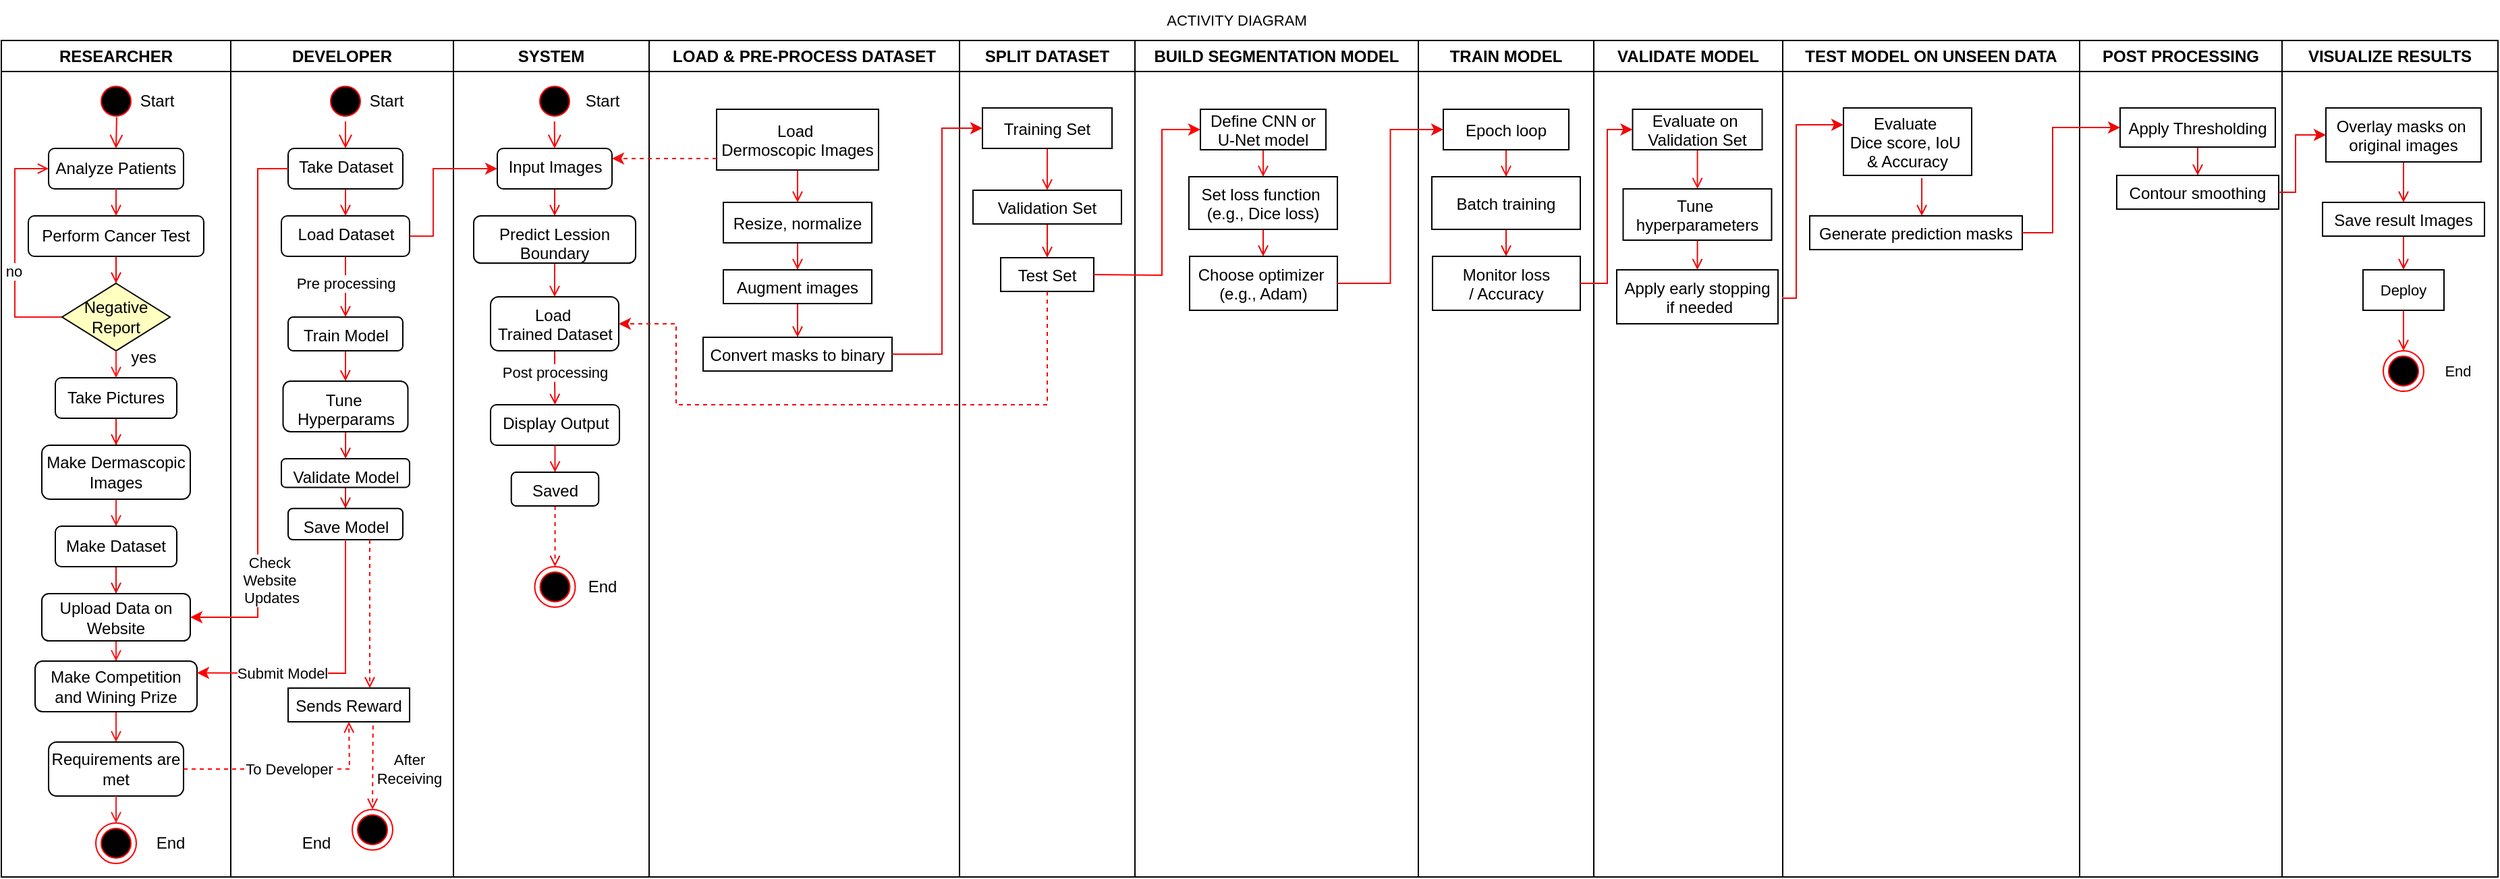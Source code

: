 <mxfile version="27.0.9">
  <diagram name="Page-1" id="e7e014a7-5840-1c2e-5031-d8a46d1fe8dd">
    <mxGraphModel dx="1840" dy="827" grid="1" gridSize="10" guides="1" tooltips="1" connect="1" arrows="1" fold="1" page="1" pageScale="1" pageWidth="1169" pageHeight="826" background="none" math="0" shadow="0">
      <root>
        <mxCell id="0" />
        <mxCell id="1" parent="0" />
        <mxCell id="2" value="RESEARCHER" style="swimlane;whiteSpace=wrap" parent="1" vertex="1">
          <mxGeometry x="310" y="340" width="170" height="620" as="geometry" />
        </mxCell>
        <mxCell id="bIOjjEFBGnUvC2AfiTJV-96" value="Start" style="text;html=1;align=center;verticalAlign=middle;resizable=0;points=[];autosize=1;strokeColor=none;fillColor=none;" vertex="1" parent="2">
          <mxGeometry x="90" y="30" width="50" height="30" as="geometry" />
        </mxCell>
        <mxCell id="bIOjjEFBGnUvC2AfiTJV-104" value="Analyze Patients" style="rounded=1;whiteSpace=wrap;html=1;" vertex="1" parent="2">
          <mxGeometry x="35" y="80" width="100" height="30" as="geometry" />
        </mxCell>
        <mxCell id="bIOjjEFBGnUvC2AfiTJV-105" value="" style="edgeStyle=orthogonalEdgeStyle;rounded=0;orthogonalLoop=1;jettySize=auto;html=1;strokeColor=light-dark(#f70202, #ededed);endArrow=open;endFill=0;" edge="1" parent="2" source="bIOjjEFBGnUvC2AfiTJV-106">
          <mxGeometry relative="1" as="geometry">
            <mxPoint x="85" y="180" as="targetPoint" />
          </mxGeometry>
        </mxCell>
        <mxCell id="bIOjjEFBGnUvC2AfiTJV-106" value="Perform Cancer Test" style="rounded=1;whiteSpace=wrap;html=1;" vertex="1" parent="2">
          <mxGeometry x="20" y="130" width="130" height="30" as="geometry" />
        </mxCell>
        <mxCell id="bIOjjEFBGnUvC2AfiTJV-107" value="" style="endArrow=open;html=1;rounded=0;exitX=0.5;exitY=1;exitDx=0;exitDy=0;entryX=0.5;entryY=0;entryDx=0;entryDy=0;strokeColor=light-dark(#f41010, #ededed);endFill=0;" edge="1" parent="2" source="bIOjjEFBGnUvC2AfiTJV-104" target="bIOjjEFBGnUvC2AfiTJV-106">
          <mxGeometry width="50" height="50" relative="1" as="geometry">
            <mxPoint x="405" y="240" as="sourcePoint" />
            <mxPoint x="455" y="190" as="targetPoint" />
          </mxGeometry>
        </mxCell>
        <mxCell id="bIOjjEFBGnUvC2AfiTJV-113" value="" style="edgeStyle=elbowEdgeStyle;elbow=horizontal;verticalAlign=bottom;endArrow=open;endSize=8;strokeColor=#FF0000;endFill=1;rounded=0;exitX=0.515;exitY=0.896;exitDx=0;exitDy=0;exitPerimeter=0;entryX=0.5;entryY=0;entryDx=0;entryDy=0;" edge="1" parent="2" source="5" target="bIOjjEFBGnUvC2AfiTJV-104">
          <mxGeometry x="100" y="40" as="geometry">
            <mxPoint x="90" y="70" as="targetPoint" />
            <mxPoint x="360" y="388" as="sourcePoint" />
            <Array as="points" />
          </mxGeometry>
        </mxCell>
        <mxCell id="5" value="" style="ellipse;shape=startState;fillColor=#000000;strokeColor=#ff0000;" parent="2" vertex="1">
          <mxGeometry x="70" y="30" width="30" height="30" as="geometry" />
        </mxCell>
        <mxCell id="bIOjjEFBGnUvC2AfiTJV-120" value="" style="edgeStyle=orthogonalEdgeStyle;rounded=0;orthogonalLoop=1;jettySize=auto;html=1;entryX=0;entryY=0.5;entryDx=0;entryDy=0;strokeColor=light-dark(#f41010, #ededed);endArrow=open;endFill=0;" edge="1" parent="2" source="bIOjjEFBGnUvC2AfiTJV-116" target="bIOjjEFBGnUvC2AfiTJV-104">
          <mxGeometry relative="1" as="geometry">
            <mxPoint x="-35" y="220" as="targetPoint" />
            <Array as="points">
              <mxPoint x="10" y="205" />
              <mxPoint x="10" y="95" />
            </Array>
          </mxGeometry>
        </mxCell>
        <mxCell id="bIOjjEFBGnUvC2AfiTJV-121" value="no" style="edgeLabel;html=1;align=center;verticalAlign=middle;resizable=0;points=[];" vertex="1" connectable="0" parent="bIOjjEFBGnUvC2AfiTJV-120">
          <mxGeometry x="-0.228" y="1" relative="1" as="geometry">
            <mxPoint y="-4" as="offset" />
          </mxGeometry>
        </mxCell>
        <mxCell id="bIOjjEFBGnUvC2AfiTJV-116" value="Negative Report" style="rhombus;whiteSpace=wrap;html=1;fillColor=light-dark(#ffffc0, #261d00);" vertex="1" parent="2">
          <mxGeometry x="45" y="180" width="80" height="50" as="geometry" />
        </mxCell>
        <mxCell id="bIOjjEFBGnUvC2AfiTJV-118" value="yes" style="text;html=1;align=center;verticalAlign=middle;resizable=0;points=[];autosize=1;strokeColor=none;fillColor=none;" vertex="1" parent="2">
          <mxGeometry x="85" y="220" width="40" height="30" as="geometry" />
        </mxCell>
        <mxCell id="bIOjjEFBGnUvC2AfiTJV-98" value="" style="edgeStyle=orthogonalEdgeStyle;rounded=0;orthogonalLoop=1;jettySize=auto;html=1;strokeColor=light-dark(#f20707, #ededed);endArrow=open;endFill=0;" edge="1" parent="2" source="bIOjjEFBGnUvC2AfiTJV-99" target="bIOjjEFBGnUvC2AfiTJV-101">
          <mxGeometry relative="1" as="geometry" />
        </mxCell>
        <mxCell id="bIOjjEFBGnUvC2AfiTJV-99" value="Take Pictures" style="rounded=1;whiteSpace=wrap;html=1;" vertex="1" parent="2">
          <mxGeometry x="40" y="250" width="90" height="30" as="geometry" />
        </mxCell>
        <mxCell id="bIOjjEFBGnUvC2AfiTJV-100" value="" style="edgeStyle=orthogonalEdgeStyle;rounded=0;orthogonalLoop=1;jettySize=auto;html=1;strokeColor=light-dark(#f21c1c, #ededed);endArrow=open;endFill=0;" edge="1" parent="2" source="bIOjjEFBGnUvC2AfiTJV-101" target="bIOjjEFBGnUvC2AfiTJV-103">
          <mxGeometry relative="1" as="geometry" />
        </mxCell>
        <mxCell id="bIOjjEFBGnUvC2AfiTJV-101" value="Make Dermascopic Images" style="rounded=1;whiteSpace=wrap;html=1;" vertex="1" parent="2">
          <mxGeometry x="30" y="300" width="110" height="40" as="geometry" />
        </mxCell>
        <mxCell id="bIOjjEFBGnUvC2AfiTJV-102" value="" style="edgeStyle=orthogonalEdgeStyle;rounded=0;orthogonalLoop=1;jettySize=auto;html=1;strokeColor=light-dark(#e10e0e, #ededed);endArrow=open;endFill=0;" edge="1" parent="2" source="bIOjjEFBGnUvC2AfiTJV-103" target="bIOjjEFBGnUvC2AfiTJV-109">
          <mxGeometry relative="1" as="geometry" />
        </mxCell>
        <mxCell id="bIOjjEFBGnUvC2AfiTJV-103" value="Make Dataset" style="rounded=1;whiteSpace=wrap;html=1;" vertex="1" parent="2">
          <mxGeometry x="40" y="360" width="90" height="30" as="geometry" />
        </mxCell>
        <mxCell id="bIOjjEFBGnUvC2AfiTJV-108" value="" style="edgeStyle=orthogonalEdgeStyle;rounded=0;orthogonalLoop=1;jettySize=auto;html=1;strokeColor=light-dark(#fd1c1c, #ededed);endArrow=open;endFill=0;" edge="1" parent="2" source="bIOjjEFBGnUvC2AfiTJV-109" target="bIOjjEFBGnUvC2AfiTJV-111">
          <mxGeometry relative="1" as="geometry" />
        </mxCell>
        <mxCell id="bIOjjEFBGnUvC2AfiTJV-109" value="Upload Data on Website" style="whiteSpace=wrap;html=1;rounded=1;" vertex="1" parent="2">
          <mxGeometry x="30" y="410" width="110" height="35" as="geometry" />
        </mxCell>
        <mxCell id="bIOjjEFBGnUvC2AfiTJV-110" value="" style="edgeStyle=orthogonalEdgeStyle;rounded=0;orthogonalLoop=1;jettySize=auto;html=1;strokeColor=light-dark(#e82121, #ededed);endArrow=open;endFill=0;" edge="1" parent="2" source="bIOjjEFBGnUvC2AfiTJV-111">
          <mxGeometry relative="1" as="geometry">
            <mxPoint x="85" y="520" as="targetPoint" />
          </mxGeometry>
        </mxCell>
        <mxCell id="bIOjjEFBGnUvC2AfiTJV-111" value="Make Competition and Wining Prize" style="whiteSpace=wrap;html=1;rounded=1;" vertex="1" parent="2">
          <mxGeometry x="25" y="460" width="120" height="37.5" as="geometry" />
        </mxCell>
        <mxCell id="bIOjjEFBGnUvC2AfiTJV-112" value="Requirements are met" style="whiteSpace=wrap;html=1;rounded=1;" vertex="1" parent="2">
          <mxGeometry x="35" y="520" width="100" height="40" as="geometry" />
        </mxCell>
        <mxCell id="bIOjjEFBGnUvC2AfiTJV-117" value="" style="edgeStyle=orthogonalEdgeStyle;rounded=0;orthogonalLoop=1;jettySize=auto;html=1;strokeColor=light-dark(#ff1a1a, #ededed);endArrow=open;endFill=0;" edge="1" parent="2" source="bIOjjEFBGnUvC2AfiTJV-116">
          <mxGeometry relative="1" as="geometry">
            <mxPoint x="85" y="250" as="targetPoint" />
          </mxGeometry>
        </mxCell>
        <mxCell id="38" value="" style="ellipse;shape=endState;fillColor=#000000;strokeColor=#ff0000" parent="2" vertex="1">
          <mxGeometry x="70" y="580" width="30" height="30" as="geometry" />
        </mxCell>
        <mxCell id="bIOjjEFBGnUvC2AfiTJV-146" value="" style="edgeStyle=orthogonalEdgeStyle;rounded=0;orthogonalLoop=1;jettySize=auto;html=1;strokeColor=light-dark(#e82121, #ededed);endArrow=open;endFill=0;exitX=0.5;exitY=1;exitDx=0;exitDy=0;entryX=0.5;entryY=0;entryDx=0;entryDy=0;" edge="1" parent="2" source="bIOjjEFBGnUvC2AfiTJV-112" target="38">
          <mxGeometry relative="1" as="geometry">
            <mxPoint x="190" y="590" as="sourcePoint" />
            <mxPoint x="190" y="612" as="targetPoint" />
          </mxGeometry>
        </mxCell>
        <mxCell id="bIOjjEFBGnUvC2AfiTJV-147" value="End" style="text;html=1;align=center;verticalAlign=middle;resizable=0;points=[];autosize=1;strokeColor=none;fillColor=none;" vertex="1" parent="2">
          <mxGeometry x="105" y="580" width="40" height="30" as="geometry" />
        </mxCell>
        <mxCell id="4" value="SYSTEM" style="swimlane;whiteSpace=wrap" parent="1" vertex="1">
          <mxGeometry x="645" y="340" width="145" height="620" as="geometry" />
        </mxCell>
        <mxCell id="bIOjjEFBGnUvC2AfiTJV-156" value="" style="edgeStyle=orthogonalEdgeStyle;rounded=0;orthogonalLoop=1;jettySize=auto;html=1;strokeColor=light-dark(#ec0404, #ededed);endArrow=open;endFill=0;" edge="1" parent="4" source="bIOjjEFBGnUvC2AfiTJV-158" target="bIOjjEFBGnUvC2AfiTJV-160">
          <mxGeometry relative="1" as="geometry" />
        </mxCell>
        <mxCell id="bIOjjEFBGnUvC2AfiTJV-157" value="Post processing" style="edgeLabel;html=1;align=center;verticalAlign=middle;resizable=0;points=[];" vertex="1" connectable="0" parent="bIOjjEFBGnUvC2AfiTJV-156">
          <mxGeometry x="-0.165" y="-4" relative="1" as="geometry">
            <mxPoint x="4" y="-1" as="offset" />
          </mxGeometry>
        </mxCell>
        <mxCell id="bIOjjEFBGnUvC2AfiTJV-158" value="Load&amp;nbsp;&lt;div&gt;Trained&amp;nbsp;&lt;span style=&quot;background-color: transparent; color: light-dark(rgb(0, 0, 0), rgb(255, 255, 255));&quot;&gt;Dataset&lt;/span&gt;&lt;/div&gt;" style="rounded=1;whiteSpace=wrap;html=1;verticalAlign=top;" vertex="1" parent="4">
          <mxGeometry x="27.5" y="190" width="95" height="40" as="geometry" />
        </mxCell>
        <mxCell id="bIOjjEFBGnUvC2AfiTJV-159" value="" style="edgeStyle=orthogonalEdgeStyle;rounded=0;orthogonalLoop=1;jettySize=auto;html=1;endArrow=open;endFill=0;strokeColor=light-dark(#f00f0f, #ededed);" edge="1" parent="4" source="bIOjjEFBGnUvC2AfiTJV-160" target="bIOjjEFBGnUvC2AfiTJV-165">
          <mxGeometry relative="1" as="geometry" />
        </mxCell>
        <mxCell id="bIOjjEFBGnUvC2AfiTJV-160" value="Display&amp;nbsp;Output" style="whiteSpace=wrap;html=1;verticalAlign=top;rounded=1;" vertex="1" parent="4">
          <mxGeometry x="27.5" y="270" width="95.5" height="30" as="geometry" />
        </mxCell>
        <mxCell id="bIOjjEFBGnUvC2AfiTJV-161" value="" style="edgeStyle=orthogonalEdgeStyle;rounded=0;orthogonalLoop=1;jettySize=auto;html=1;strokeColor=light-dark(#f10909, #ededed);endArrow=open;endFill=0;" edge="1" parent="4" source="bIOjjEFBGnUvC2AfiTJV-162" target="bIOjjEFBGnUvC2AfiTJV-164">
          <mxGeometry relative="1" as="geometry" />
        </mxCell>
        <mxCell id="bIOjjEFBGnUvC2AfiTJV-162" value="Input Images" style="rounded=1;whiteSpace=wrap;html=1;verticalAlign=top;" vertex="1" parent="4">
          <mxGeometry x="32.5" y="80" width="85" height="30" as="geometry" />
        </mxCell>
        <mxCell id="bIOjjEFBGnUvC2AfiTJV-163" value="" style="edgeStyle=orthogonalEdgeStyle;rounded=0;orthogonalLoop=1;jettySize=auto;html=1;entryX=0.5;entryY=0;entryDx=0;entryDy=0;strokeColor=light-dark(#f41010, #ededed);endArrow=open;endFill=0;" edge="1" parent="4" source="bIOjjEFBGnUvC2AfiTJV-164" target="bIOjjEFBGnUvC2AfiTJV-158">
          <mxGeometry relative="1" as="geometry">
            <mxPoint x="75" y="232.5" as="targetPoint" />
          </mxGeometry>
        </mxCell>
        <mxCell id="bIOjjEFBGnUvC2AfiTJV-164" value="Predict Lession Boundary" style="rounded=1;whiteSpace=wrap;html=1;verticalAlign=top;" vertex="1" parent="4">
          <mxGeometry x="15" y="130" width="120" height="35" as="geometry" />
        </mxCell>
        <mxCell id="bIOjjEFBGnUvC2AfiTJV-231" value="" style="edgeStyle=orthogonalEdgeStyle;shape=connector;rounded=0;orthogonalLoop=1;jettySize=auto;html=1;strokeColor=light-dark(#ec0909, #ededed);align=center;verticalAlign=middle;fontFamily=Helvetica;fontSize=11;fontColor=default;labelBackgroundColor=default;endArrow=open;endFill=0;entryX=0.5;entryY=0;entryDx=0;entryDy=0;dashed=1;" edge="1" parent="4" source="bIOjjEFBGnUvC2AfiTJV-165" target="bIOjjEFBGnUvC2AfiTJV-232">
          <mxGeometry relative="1" as="geometry">
            <mxPoint x="75.3" y="407.5" as="targetPoint" />
          </mxGeometry>
        </mxCell>
        <mxCell id="bIOjjEFBGnUvC2AfiTJV-165" value="Saved" style="rounded=1;whiteSpace=wrap;html=1;verticalAlign=top;" vertex="1" parent="4">
          <mxGeometry x="42.88" y="320" width="64.75" height="25" as="geometry" />
        </mxCell>
        <mxCell id="bIOjjEFBGnUvC2AfiTJV-166" value="" style="ellipse;shape=startState;fillColor=#000000;strokeColor=#ff0000;" vertex="1" parent="4">
          <mxGeometry x="60" y="30" width="30" height="30" as="geometry" />
        </mxCell>
        <mxCell id="bIOjjEFBGnUvC2AfiTJV-167" value="" style="edgeStyle=elbowEdgeStyle;elbow=horizontal;verticalAlign=bottom;endArrow=open;endSize=8;strokeColor=#FF0000;endFill=1;rounded=0;entryX=0.5;entryY=0;entryDx=0;entryDy=0;" edge="1" parent="4">
          <mxGeometry x="-605" y="-320" as="geometry">
            <mxPoint x="74.88" y="80" as="targetPoint" />
            <mxPoint x="74.88" y="60" as="sourcePoint" />
            <Array as="points" />
          </mxGeometry>
        </mxCell>
        <mxCell id="bIOjjEFBGnUvC2AfiTJV-168" value="Start" style="text;html=1;align=center;verticalAlign=middle;resizable=0;points=[];autosize=1;strokeColor=none;fillColor=none;" vertex="1" parent="4">
          <mxGeometry x="85" y="30" width="50" height="30" as="geometry" />
        </mxCell>
        <mxCell id="bIOjjEFBGnUvC2AfiTJV-232" value="" style="ellipse;shape=endState;fillColor=#000000;strokeColor=#ff0000" vertex="1" parent="4">
          <mxGeometry x="60.26" y="390" width="30" height="30" as="geometry" />
        </mxCell>
        <mxCell id="bIOjjEFBGnUvC2AfiTJV-233" value="End" style="text;html=1;align=center;verticalAlign=middle;resizable=0;points=[];autosize=1;strokeColor=none;fillColor=none;" vertex="1" parent="4">
          <mxGeometry x="90.26" y="390" width="40" height="30" as="geometry" />
        </mxCell>
        <mxCell id="bIOjjEFBGnUvC2AfiTJV-42" value="LOAD &amp; PRE-PROCESS DATASET" style="swimlane;whiteSpace=wrap" vertex="1" parent="1">
          <mxGeometry x="790" y="340" width="230" height="620" as="geometry" />
        </mxCell>
        <mxCell id="bIOjjEFBGnUvC2AfiTJV-172" value="" style="edgeStyle=orthogonalEdgeStyle;rounded=0;orthogonalLoop=1;jettySize=auto;html=1;endArrow=open;endFill=0;strokeColor=light-dark(#f90b0b, #ededed);" edge="1" parent="bIOjjEFBGnUvC2AfiTJV-42" source="bIOjjEFBGnUvC2AfiTJV-43" target="bIOjjEFBGnUvC2AfiTJV-49">
          <mxGeometry relative="1" as="geometry" />
        </mxCell>
        <mxCell id="bIOjjEFBGnUvC2AfiTJV-43" value="Load &#xa;Dermoscopic Images" style="" vertex="1" parent="bIOjjEFBGnUvC2AfiTJV-42">
          <mxGeometry x="50" y="51" width="120" height="45" as="geometry" />
        </mxCell>
        <mxCell id="bIOjjEFBGnUvC2AfiTJV-173" value="" style="edgeStyle=orthogonalEdgeStyle;rounded=0;orthogonalLoop=1;jettySize=auto;html=1;strokeColor=light-dark(#f31212, #ededed);endArrow=open;endFill=0;" edge="1" parent="bIOjjEFBGnUvC2AfiTJV-42" source="bIOjjEFBGnUvC2AfiTJV-49" target="bIOjjEFBGnUvC2AfiTJV-55">
          <mxGeometry relative="1" as="geometry" />
        </mxCell>
        <mxCell id="bIOjjEFBGnUvC2AfiTJV-49" value="Resize, normalize" style="" vertex="1" parent="bIOjjEFBGnUvC2AfiTJV-42">
          <mxGeometry x="55" y="120" width="110" height="30" as="geometry" />
        </mxCell>
        <mxCell id="bIOjjEFBGnUvC2AfiTJV-174" value="" style="edgeStyle=orthogonalEdgeStyle;rounded=0;orthogonalLoop=1;jettySize=auto;html=1;endArrow=open;endFill=0;strokeColor=light-dark(#ec0909, #ededed);" edge="1" parent="bIOjjEFBGnUvC2AfiTJV-42" source="bIOjjEFBGnUvC2AfiTJV-55" target="bIOjjEFBGnUvC2AfiTJV-61">
          <mxGeometry relative="1" as="geometry" />
        </mxCell>
        <mxCell id="bIOjjEFBGnUvC2AfiTJV-55" value="Augment images" style="" vertex="1" parent="bIOjjEFBGnUvC2AfiTJV-42">
          <mxGeometry x="55" y="170" width="110" height="25" as="geometry" />
        </mxCell>
        <mxCell id="bIOjjEFBGnUvC2AfiTJV-61" value="Convert masks to binary" style="" vertex="1" parent="bIOjjEFBGnUvC2AfiTJV-42">
          <mxGeometry x="40" y="220" width="140" height="25" as="geometry" />
        </mxCell>
        <mxCell id="bIOjjEFBGnUvC2AfiTJV-48" value="SPLIT DATASET" style="swimlane;whiteSpace=wrap" vertex="1" parent="1">
          <mxGeometry x="1020" y="340" width="130" height="620" as="geometry" />
        </mxCell>
        <mxCell id="bIOjjEFBGnUvC2AfiTJV-175" value="" style="edgeStyle=orthogonalEdgeStyle;rounded=0;orthogonalLoop=1;jettySize=auto;html=1;strokeColor=light-dark(#f31212, #ededed);endArrow=open;endFill=0;" edge="1" parent="bIOjjEFBGnUvC2AfiTJV-48" source="bIOjjEFBGnUvC2AfiTJV-176" target="bIOjjEFBGnUvC2AfiTJV-178">
          <mxGeometry relative="1" as="geometry" />
        </mxCell>
        <mxCell id="bIOjjEFBGnUvC2AfiTJV-176" value="Training Set" style="" vertex="1" parent="bIOjjEFBGnUvC2AfiTJV-48">
          <mxGeometry x="17" y="50" width="96" height="30" as="geometry" />
        </mxCell>
        <mxCell id="bIOjjEFBGnUvC2AfiTJV-177" value="" style="edgeStyle=orthogonalEdgeStyle;rounded=0;orthogonalLoop=1;jettySize=auto;html=1;endArrow=open;endFill=0;strokeColor=light-dark(#ec0909, #ededed);" edge="1" parent="bIOjjEFBGnUvC2AfiTJV-48" source="bIOjjEFBGnUvC2AfiTJV-178" target="bIOjjEFBGnUvC2AfiTJV-179">
          <mxGeometry relative="1" as="geometry" />
        </mxCell>
        <mxCell id="bIOjjEFBGnUvC2AfiTJV-178" value="Validation Set" style="" vertex="1" parent="bIOjjEFBGnUvC2AfiTJV-48">
          <mxGeometry x="10" y="111" width="110" height="25" as="geometry" />
        </mxCell>
        <mxCell id="bIOjjEFBGnUvC2AfiTJV-179" value="Test Set" style="" vertex="1" parent="bIOjjEFBGnUvC2AfiTJV-48">
          <mxGeometry x="30.5" y="161" width="69" height="25" as="geometry" />
        </mxCell>
        <mxCell id="bIOjjEFBGnUvC2AfiTJV-54" value="BUILD SEGMENTATION MODEL" style="swimlane;whiteSpace=wrap" vertex="1" parent="1">
          <mxGeometry x="1150" y="340" width="210" height="620" as="geometry" />
        </mxCell>
        <mxCell id="bIOjjEFBGnUvC2AfiTJV-188" value="" style="edgeStyle=orthogonalEdgeStyle;rounded=0;orthogonalLoop=1;jettySize=auto;html=1;strokeColor=light-dark(#f31212, #ededed);endArrow=open;endFill=0;" edge="1" parent="bIOjjEFBGnUvC2AfiTJV-54" source="bIOjjEFBGnUvC2AfiTJV-189" target="bIOjjEFBGnUvC2AfiTJV-191">
          <mxGeometry relative="1" as="geometry" />
        </mxCell>
        <mxCell id="bIOjjEFBGnUvC2AfiTJV-189" value="Define CNN or&#xa;U-Net model" style="" vertex="1" parent="bIOjjEFBGnUvC2AfiTJV-54">
          <mxGeometry x="48.5" y="51" width="93" height="30" as="geometry" />
        </mxCell>
        <mxCell id="bIOjjEFBGnUvC2AfiTJV-190" value="" style="edgeStyle=orthogonalEdgeStyle;rounded=0;orthogonalLoop=1;jettySize=auto;html=1;endArrow=open;endFill=0;strokeColor=light-dark(#ec0909, #ededed);" edge="1" parent="bIOjjEFBGnUvC2AfiTJV-54" source="bIOjjEFBGnUvC2AfiTJV-191" target="bIOjjEFBGnUvC2AfiTJV-192">
          <mxGeometry relative="1" as="geometry" />
        </mxCell>
        <mxCell id="bIOjjEFBGnUvC2AfiTJV-191" value="Set loss function &#xa;(e.g., Dice loss)" style="" vertex="1" parent="bIOjjEFBGnUvC2AfiTJV-54">
          <mxGeometry x="40" y="101" width="110" height="39" as="geometry" />
        </mxCell>
        <mxCell id="bIOjjEFBGnUvC2AfiTJV-192" value="Choose optimizer &#xa;(e.g., Adam)" style="" vertex="1" parent="bIOjjEFBGnUvC2AfiTJV-54">
          <mxGeometry x="40.5" y="160" width="109.5" height="40" as="geometry" />
        </mxCell>
        <mxCell id="bIOjjEFBGnUvC2AfiTJV-60" value="TRAIN MODEL" style="swimlane;whiteSpace=wrap" vertex="1" parent="1">
          <mxGeometry x="1360" y="340" width="130" height="620" as="geometry" />
        </mxCell>
        <mxCell id="bIOjjEFBGnUvC2AfiTJV-195" value="" style="edgeStyle=orthogonalEdgeStyle;rounded=0;orthogonalLoop=1;jettySize=auto;html=1;strokeColor=light-dark(#f31212, #ededed);endArrow=open;endFill=0;" edge="1" parent="bIOjjEFBGnUvC2AfiTJV-60" source="bIOjjEFBGnUvC2AfiTJV-196" target="bIOjjEFBGnUvC2AfiTJV-198">
          <mxGeometry relative="1" as="geometry" />
        </mxCell>
        <mxCell id="bIOjjEFBGnUvC2AfiTJV-196" value="Epoch loop" style="" vertex="1" parent="bIOjjEFBGnUvC2AfiTJV-60">
          <mxGeometry x="18.5" y="51" width="93" height="30" as="geometry" />
        </mxCell>
        <mxCell id="bIOjjEFBGnUvC2AfiTJV-197" value="" style="edgeStyle=orthogonalEdgeStyle;rounded=0;orthogonalLoop=1;jettySize=auto;html=1;endArrow=open;endFill=0;strokeColor=light-dark(#ec0909, #ededed);" edge="1" parent="bIOjjEFBGnUvC2AfiTJV-60" source="bIOjjEFBGnUvC2AfiTJV-198" target="bIOjjEFBGnUvC2AfiTJV-199">
          <mxGeometry relative="1" as="geometry" />
        </mxCell>
        <mxCell id="bIOjjEFBGnUvC2AfiTJV-198" value="Batch training" style="" vertex="1" parent="bIOjjEFBGnUvC2AfiTJV-60">
          <mxGeometry x="10" y="101" width="110" height="39" as="geometry" />
        </mxCell>
        <mxCell id="bIOjjEFBGnUvC2AfiTJV-199" value="Monitor loss&#xa;/ Accuracy" style="" vertex="1" parent="bIOjjEFBGnUvC2AfiTJV-60">
          <mxGeometry x="10.5" y="160" width="109.5" height="40" as="geometry" />
        </mxCell>
        <mxCell id="bIOjjEFBGnUvC2AfiTJV-66" value="VALIDATE MODEL" style="swimlane;whiteSpace=wrap" vertex="1" parent="1">
          <mxGeometry x="1490" y="340" width="140" height="620" as="geometry" />
        </mxCell>
        <mxCell id="bIOjjEFBGnUvC2AfiTJV-202" value="" style="edgeStyle=orthogonalEdgeStyle;rounded=0;orthogonalLoop=1;jettySize=auto;html=1;strokeColor=light-dark(#f31212, #ededed);endArrow=open;endFill=0;" edge="1" parent="bIOjjEFBGnUvC2AfiTJV-66" source="bIOjjEFBGnUvC2AfiTJV-203" target="bIOjjEFBGnUvC2AfiTJV-205">
          <mxGeometry relative="1" as="geometry" />
        </mxCell>
        <mxCell id="bIOjjEFBGnUvC2AfiTJV-203" value="Evaluate on &#xa;Validation Set" style="" vertex="1" parent="bIOjjEFBGnUvC2AfiTJV-66">
          <mxGeometry x="28.75" y="51" width="96" height="30" as="geometry" />
        </mxCell>
        <mxCell id="bIOjjEFBGnUvC2AfiTJV-204" value="" style="edgeStyle=orthogonalEdgeStyle;rounded=0;orthogonalLoop=1;jettySize=auto;html=1;endArrow=open;endFill=0;strokeColor=light-dark(#ec0909, #ededed);exitX=0.664;exitY=0.947;exitDx=0;exitDy=0;exitPerimeter=0;entryX=0.5;entryY=0;entryDx=0;entryDy=0;" edge="1" parent="bIOjjEFBGnUvC2AfiTJV-66" source="bIOjjEFBGnUvC2AfiTJV-205" target="bIOjjEFBGnUvC2AfiTJV-206">
          <mxGeometry relative="1" as="geometry" />
        </mxCell>
        <mxCell id="bIOjjEFBGnUvC2AfiTJV-205" value="Tune &#xa;hyperparameters" style="" vertex="1" parent="bIOjjEFBGnUvC2AfiTJV-66">
          <mxGeometry x="21.75" y="110" width="110" height="38" as="geometry" />
        </mxCell>
        <mxCell id="bIOjjEFBGnUvC2AfiTJV-206" value="Apply early stopping&#xa; if needed" style="" vertex="1" parent="bIOjjEFBGnUvC2AfiTJV-66">
          <mxGeometry x="17" y="170" width="119.5" height="40" as="geometry" />
        </mxCell>
        <mxCell id="bIOjjEFBGnUvC2AfiTJV-72" value="TEST MODEL ON UNSEEN DATA" style="swimlane;whiteSpace=wrap" vertex="1" parent="1">
          <mxGeometry x="1630" y="340" width="220" height="620" as="geometry" />
        </mxCell>
        <mxCell id="bIOjjEFBGnUvC2AfiTJV-211" value="" style="edgeStyle=orthogonalEdgeStyle;rounded=0;orthogonalLoop=1;jettySize=auto;html=1;endArrow=open;endFill=0;strokeColor=light-dark(#ec0909, #ededed);exitX=0.611;exitY=1.04;exitDx=0;exitDy=0;exitPerimeter=0;" edge="1" parent="bIOjjEFBGnUvC2AfiTJV-72" source="bIOjjEFBGnUvC2AfiTJV-212" target="bIOjjEFBGnUvC2AfiTJV-213">
          <mxGeometry relative="1" as="geometry">
            <Array as="points">
              <mxPoint x="103" y="130" />
              <mxPoint x="103" y="130" />
            </Array>
          </mxGeometry>
        </mxCell>
        <mxCell id="bIOjjEFBGnUvC2AfiTJV-212" value="Evaluate &#xa;Dice score, IoU &#xa;&amp; Accuracy" style="" vertex="1" parent="bIOjjEFBGnUvC2AfiTJV-72">
          <mxGeometry x="45" y="50" width="95" height="50" as="geometry" />
        </mxCell>
        <mxCell id="bIOjjEFBGnUvC2AfiTJV-216" value="" style="edgeStyle=orthogonalEdgeStyle;shape=connector;rounded=0;orthogonalLoop=1;jettySize=auto;html=1;strokeColor=light-dark(#ec0909, #ededed);align=center;verticalAlign=middle;fontFamily=Helvetica;fontSize=11;fontColor=default;labelBackgroundColor=default;endArrow=classic;endFill=1;entryX=0;entryY=0.25;entryDx=0;entryDy=0;" edge="1" parent="bIOjjEFBGnUvC2AfiTJV-72" target="bIOjjEFBGnUvC2AfiTJV-212">
          <mxGeometry relative="1" as="geometry">
            <mxPoint y="190" as="sourcePoint" />
            <mxPoint x="98.8" y="217.5" as="targetPoint" />
            <Array as="points">
              <mxPoint y="191" />
              <mxPoint x="10" y="191" />
              <mxPoint x="10" y="63" />
            </Array>
          </mxGeometry>
        </mxCell>
        <mxCell id="bIOjjEFBGnUvC2AfiTJV-213" value="Generate prediction masks" style="" vertex="1" parent="bIOjjEFBGnUvC2AfiTJV-72">
          <mxGeometry x="20" y="130" width="157.5" height="25" as="geometry" />
        </mxCell>
        <mxCell id="bIOjjEFBGnUvC2AfiTJV-78" value="POST PROCESSING" style="swimlane;whiteSpace=wrap" vertex="1" parent="1">
          <mxGeometry x="1850" y="340" width="150" height="620" as="geometry" />
        </mxCell>
        <mxCell id="bIOjjEFBGnUvC2AfiTJV-217" value="" style="edgeStyle=orthogonalEdgeStyle;rounded=0;orthogonalLoop=1;jettySize=auto;html=1;endArrow=open;endFill=0;strokeColor=light-dark(#ec0909, #ededed);exitX=0.5;exitY=1;exitDx=0;exitDy=0;" edge="1" parent="bIOjjEFBGnUvC2AfiTJV-78" source="bIOjjEFBGnUvC2AfiTJV-218" target="bIOjjEFBGnUvC2AfiTJV-219">
          <mxGeometry relative="1" as="geometry">
            <Array as="points" />
          </mxGeometry>
        </mxCell>
        <mxCell id="bIOjjEFBGnUvC2AfiTJV-218" value="Apply Thresholding" style="" vertex="1" parent="bIOjjEFBGnUvC2AfiTJV-78">
          <mxGeometry x="30" y="50" width="115" height="29" as="geometry" />
        </mxCell>
        <mxCell id="bIOjjEFBGnUvC2AfiTJV-219" value="Contour smoothing" style="" vertex="1" parent="bIOjjEFBGnUvC2AfiTJV-78">
          <mxGeometry x="27.5" y="100" width="120" height="25" as="geometry" />
        </mxCell>
        <mxCell id="bIOjjEFBGnUvC2AfiTJV-84" value="VISUALIZE RESULTS" style="swimlane;whiteSpace=wrap" vertex="1" parent="1">
          <mxGeometry x="2000" y="340" width="160" height="620" as="geometry" />
        </mxCell>
        <mxCell id="bIOjjEFBGnUvC2AfiTJV-222" value="" style="edgeStyle=orthogonalEdgeStyle;rounded=0;orthogonalLoop=1;jettySize=auto;html=1;endArrow=open;endFill=0;strokeColor=light-dark(#ec0909, #ededed);exitX=0.5;exitY=1;exitDx=0;exitDy=0;" edge="1" parent="bIOjjEFBGnUvC2AfiTJV-84" source="bIOjjEFBGnUvC2AfiTJV-223" target="bIOjjEFBGnUvC2AfiTJV-224">
          <mxGeometry relative="1" as="geometry">
            <Array as="points" />
          </mxGeometry>
        </mxCell>
        <mxCell id="bIOjjEFBGnUvC2AfiTJV-223" value="Overlay masks on &#xa;original images" style="" vertex="1" parent="bIOjjEFBGnUvC2AfiTJV-84">
          <mxGeometry x="32.5" y="50" width="115" height="40" as="geometry" />
        </mxCell>
        <mxCell id="bIOjjEFBGnUvC2AfiTJV-226" value="" style="edgeStyle=orthogonalEdgeStyle;shape=connector;rounded=0;orthogonalLoop=1;jettySize=auto;html=1;strokeColor=light-dark(#ec0909, #ededed);align=center;verticalAlign=middle;fontFamily=Helvetica;fontSize=11;fontColor=default;labelBackgroundColor=default;endArrow=open;endFill=0;" edge="1" parent="bIOjjEFBGnUvC2AfiTJV-84" source="bIOjjEFBGnUvC2AfiTJV-224" target="bIOjjEFBGnUvC2AfiTJV-225">
          <mxGeometry relative="1" as="geometry" />
        </mxCell>
        <mxCell id="bIOjjEFBGnUvC2AfiTJV-224" value="Save result Images" style="" vertex="1" parent="bIOjjEFBGnUvC2AfiTJV-84">
          <mxGeometry x="30" y="120" width="120" height="25" as="geometry" />
        </mxCell>
        <mxCell id="bIOjjEFBGnUvC2AfiTJV-94" value="" style="ellipse;shape=endState;fillColor=#000000;strokeColor=#ff0000" vertex="1" parent="bIOjjEFBGnUvC2AfiTJV-84">
          <mxGeometry x="75" y="230" width="30" height="30" as="geometry" />
        </mxCell>
        <mxCell id="bIOjjEFBGnUvC2AfiTJV-95" value="" style="endArrow=open;strokeColor=#FF0000;endFill=1;rounded=0;exitX=0.5;exitY=1;exitDx=0;exitDy=0;" edge="1" parent="bIOjjEFBGnUvC2AfiTJV-84" source="bIOjjEFBGnUvC2AfiTJV-225" target="bIOjjEFBGnUvC2AfiTJV-94">
          <mxGeometry relative="1" as="geometry">
            <mxPoint x="95" y="230" as="sourcePoint" />
          </mxGeometry>
        </mxCell>
        <mxCell id="bIOjjEFBGnUvC2AfiTJV-225" value="Deploy" style="whiteSpace=wrap;html=1;fontFamily=Helvetica;fontSize=11;fontColor=default;labelBackgroundColor=default;" vertex="1" parent="bIOjjEFBGnUvC2AfiTJV-84">
          <mxGeometry x="60" y="170" width="60" height="30" as="geometry" />
        </mxCell>
        <mxCell id="bIOjjEFBGnUvC2AfiTJV-227" value="End" style="text;html=1;align=center;verticalAlign=middle;resizable=0;points=[];autosize=1;strokeColor=none;fillColor=none;fontFamily=Helvetica;fontSize=11;fontColor=default;labelBackgroundColor=default;" vertex="1" parent="bIOjjEFBGnUvC2AfiTJV-84">
          <mxGeometry x="110" y="230" width="40" height="30" as="geometry" />
        </mxCell>
        <mxCell id="3" value="DEVELOPER" style="swimlane;whiteSpace=wrap" parent="1" vertex="1">
          <mxGeometry x="480" y="340" width="165" height="620" as="geometry" />
        </mxCell>
        <mxCell id="13" value="" style="ellipse;shape=startState;fillColor=#000000;strokeColor=#ff0000;" parent="3" vertex="1">
          <mxGeometry x="70" y="30" width="30" height="30" as="geometry" />
        </mxCell>
        <mxCell id="14" value="" style="edgeStyle=elbowEdgeStyle;elbow=horizontal;verticalAlign=bottom;endArrow=open;endSize=8;strokeColor=#FF0000;endFill=1;rounded=0;entryX=0.5;entryY=0;entryDx=0;entryDy=0;" parent="3" target="bIOjjEFBGnUvC2AfiTJV-125" edge="1">
          <mxGeometry x="40" y="20" as="geometry">
            <mxPoint x="102.13" y="80.95" as="targetPoint" />
            <mxPoint x="85" y="60" as="sourcePoint" />
            <Array as="points" />
          </mxGeometry>
        </mxCell>
        <mxCell id="bIOjjEFBGnUvC2AfiTJV-123" value="Start" style="text;html=1;align=center;verticalAlign=middle;resizable=0;points=[];autosize=1;strokeColor=none;fillColor=none;" vertex="1" parent="3">
          <mxGeometry x="90" y="30" width="50" height="30" as="geometry" />
        </mxCell>
        <mxCell id="bIOjjEFBGnUvC2AfiTJV-124" value="" style="edgeStyle=orthogonalEdgeStyle;rounded=0;orthogonalLoop=1;jettySize=auto;html=1;strokeColor=light-dark(#f00f0f, #ededed);endArrow=open;endFill=0;" edge="1" parent="3" source="bIOjjEFBGnUvC2AfiTJV-125" target="bIOjjEFBGnUvC2AfiTJV-128">
          <mxGeometry relative="1" as="geometry" />
        </mxCell>
        <mxCell id="bIOjjEFBGnUvC2AfiTJV-125" value="Take Dataset" style="rounded=1;whiteSpace=wrap;html=1;verticalAlign=top;" vertex="1" parent="3">
          <mxGeometry x="42.5" y="80" width="85" height="30" as="geometry" />
        </mxCell>
        <mxCell id="bIOjjEFBGnUvC2AfiTJV-126" value="" style="edgeStyle=orthogonalEdgeStyle;rounded=0;orthogonalLoop=1;jettySize=auto;html=1;strokeColor=light-dark(#ef0b0b, #ededed);endArrow=open;endFill=0;" edge="1" parent="3" source="bIOjjEFBGnUvC2AfiTJV-128" target="bIOjjEFBGnUvC2AfiTJV-130">
          <mxGeometry relative="1" as="geometry" />
        </mxCell>
        <mxCell id="bIOjjEFBGnUvC2AfiTJV-127" value="Pre processing" style="edgeLabel;html=1;align=center;verticalAlign=middle;resizable=0;points=[];" vertex="1" connectable="0" parent="bIOjjEFBGnUvC2AfiTJV-126">
          <mxGeometry x="-0.022" y="3" relative="1" as="geometry">
            <mxPoint x="-3" y="-2" as="offset" />
          </mxGeometry>
        </mxCell>
        <mxCell id="bIOjjEFBGnUvC2AfiTJV-128" value="Load Dataset" style="whiteSpace=wrap;html=1;verticalAlign=top;rounded=1;" vertex="1" parent="3">
          <mxGeometry x="37.5" y="130" width="95" height="30" as="geometry" />
        </mxCell>
        <mxCell id="bIOjjEFBGnUvC2AfiTJV-129" value="" style="edgeStyle=orthogonalEdgeStyle;rounded=0;orthogonalLoop=1;jettySize=auto;html=1;strokeColor=light-dark(#ef0b0b, #ededed);endArrow=open;endFill=0;" edge="1" parent="3" source="bIOjjEFBGnUvC2AfiTJV-130" target="bIOjjEFBGnUvC2AfiTJV-132">
          <mxGeometry relative="1" as="geometry" />
        </mxCell>
        <mxCell id="bIOjjEFBGnUvC2AfiTJV-130" value="Train Model" style="whiteSpace=wrap;html=1;verticalAlign=top;rounded=1;" vertex="1" parent="3">
          <mxGeometry x="42.5" y="205" width="85" height="25" as="geometry" />
        </mxCell>
        <mxCell id="bIOjjEFBGnUvC2AfiTJV-131" value="" style="edgeStyle=orthogonalEdgeStyle;rounded=0;orthogonalLoop=1;jettySize=auto;html=1;strokeColor=light-dark(#d51010, #ededed);endArrow=open;endFill=0;" edge="1" parent="3" source="bIOjjEFBGnUvC2AfiTJV-132" target="bIOjjEFBGnUvC2AfiTJV-134">
          <mxGeometry relative="1" as="geometry" />
        </mxCell>
        <mxCell id="bIOjjEFBGnUvC2AfiTJV-132" value="Tune&amp;nbsp;&lt;div&gt;Hyperparams&lt;/div&gt;" style="whiteSpace=wrap;html=1;verticalAlign=top;rounded=1;strokeColor=light-dark(#000000,#EDEDED);" vertex="1" parent="3">
          <mxGeometry x="38.75" y="252.5" width="92.5" height="37.5" as="geometry" />
        </mxCell>
        <mxCell id="bIOjjEFBGnUvC2AfiTJV-133" value="" style="edgeStyle=orthogonalEdgeStyle;rounded=0;orthogonalLoop=1;jettySize=auto;html=1;strokeColor=light-dark(#d51010, #ededed);endArrow=open;endFill=0;" edge="1" parent="3" source="bIOjjEFBGnUvC2AfiTJV-134" target="bIOjjEFBGnUvC2AfiTJV-135">
          <mxGeometry relative="1" as="geometry" />
        </mxCell>
        <mxCell id="bIOjjEFBGnUvC2AfiTJV-134" value="Validate&amp;nbsp;Model" style="whiteSpace=wrap;html=1;verticalAlign=top;rounded=1;" vertex="1" parent="3">
          <mxGeometry x="37.5" y="310" width="95" height="21.25" as="geometry" />
        </mxCell>
        <mxCell id="bIOjjEFBGnUvC2AfiTJV-135" value="Save Model" style="whiteSpace=wrap;html=1;verticalAlign=top;rounded=1;" vertex="1" parent="3">
          <mxGeometry x="42.5" y="346.87" width="85" height="23.13" as="geometry" />
        </mxCell>
        <mxCell id="39" value="" style="endArrow=classic;strokeColor=#FF0000;endFill=1;rounded=0;exitX=0.5;exitY=1;exitDx=0;exitDy=0;entryX=1;entryY=0.5;entryDx=0;entryDy=0;" parent="3" source="bIOjjEFBGnUvC2AfiTJV-135" edge="1">
          <mxGeometry relative="1" as="geometry">
            <mxPoint x="85" y="360.0" as="sourcePoint" />
            <mxPoint x="-25" y="468.75" as="targetPoint" />
            <Array as="points">
              <mxPoint x="85" y="469" />
            </Array>
          </mxGeometry>
        </mxCell>
        <mxCell id="bIOjjEFBGnUvC2AfiTJV-138" value="Submit Model" style="edgeLabel;html=1;align=center;verticalAlign=middle;resizable=0;points=[];" vertex="1" connectable="0" parent="39">
          <mxGeometry x="0.34" relative="1" as="geometry">
            <mxPoint x="-6" as="offset" />
          </mxGeometry>
        </mxCell>
        <mxCell id="33" value="Sends Reward" style="" parent="3" vertex="1">
          <mxGeometry x="42.5" y="480" width="90" height="25" as="geometry" />
        </mxCell>
        <mxCell id="bIOjjEFBGnUvC2AfiTJV-150" value="" style="ellipse;shape=endState;fillColor=#000000;strokeColor=#ff0000" vertex="1" parent="3">
          <mxGeometry x="90" y="570" width="30" height="30" as="geometry" />
        </mxCell>
        <mxCell id="bIOjjEFBGnUvC2AfiTJV-151" value="End" style="text;html=1;align=center;verticalAlign=middle;resizable=0;points=[];autosize=1;strokeColor=none;fillColor=none;" vertex="1" parent="3">
          <mxGeometry x="42.5" y="580" width="40" height="30" as="geometry" />
        </mxCell>
        <mxCell id="bIOjjEFBGnUvC2AfiTJV-152" value="" style="endArrow=open;strokeColor=#FF0000;endFill=1;rounded=0;exitX=0.699;exitY=1.108;exitDx=0;exitDy=0;entryX=0.5;entryY=0;entryDx=0;entryDy=0;dashed=1;exitPerimeter=0;" edge="1" parent="3" source="33" target="bIOjjEFBGnUvC2AfiTJV-150">
          <mxGeometry relative="1" as="geometry">
            <mxPoint x="120" y="530" as="sourcePoint" />
            <mxPoint x="243" y="495" as="targetPoint" />
            <Array as="points" />
          </mxGeometry>
        </mxCell>
        <mxCell id="bIOjjEFBGnUvC2AfiTJV-153" value="After&lt;div&gt;Receiving&lt;/div&gt;" style="edgeLabel;html=1;align=center;verticalAlign=middle;resizable=0;points=[];" vertex="1" connectable="0" parent="bIOjjEFBGnUvC2AfiTJV-152">
          <mxGeometry x="0.34" relative="1" as="geometry">
            <mxPoint x="27" y="-9" as="offset" />
          </mxGeometry>
        </mxCell>
        <mxCell id="bIOjjEFBGnUvC2AfiTJV-154" value="" style="endArrow=open;strokeColor=#FF0000;endFill=1;rounded=0;dashed=1;" edge="1" parent="3">
          <mxGeometry relative="1" as="geometry">
            <mxPoint x="103" y="370" as="sourcePoint" />
            <mxPoint x="103" y="480" as="targetPoint" />
            <Array as="points" />
          </mxGeometry>
        </mxCell>
        <mxCell id="bIOjjEFBGnUvC2AfiTJV-44" value="" style="edgeStyle=elbowEdgeStyle;elbow=horizontal;strokeColor=#FF0000;endArrow=classic;endFill=1;rounded=0;entryX=1;entryY=0.5;entryDx=0;entryDy=0;" edge="1" parent="1" source="bIOjjEFBGnUvC2AfiTJV-125" target="bIOjjEFBGnUvC2AfiTJV-109">
          <mxGeometry width="100" height="100" relative="1" as="geometry">
            <mxPoint x="650" y="560" as="sourcePoint" />
            <mxPoint x="500" y="770" as="targetPoint" />
            <Array as="points">
              <mxPoint x="500" y="600" />
            </Array>
          </mxGeometry>
        </mxCell>
        <mxCell id="bIOjjEFBGnUvC2AfiTJV-137" value="Check&amp;nbsp;&lt;div&gt;Website&amp;nbsp;&lt;div&gt;Updates&lt;/div&gt;&lt;/div&gt;" style="edgeLabel;html=1;align=center;verticalAlign=middle;resizable=0;points=[];" vertex="1" connectable="0" parent="bIOjjEFBGnUvC2AfiTJV-44">
          <mxGeometry x="-0.032" y="-1" relative="1" as="geometry">
            <mxPoint x="11" y="131" as="offset" />
          </mxGeometry>
        </mxCell>
        <mxCell id="bIOjjEFBGnUvC2AfiTJV-148" value="" style="endArrow=open;strokeColor=#FF0000;endFill=1;rounded=0;exitX=1;exitY=0.5;exitDx=0;exitDy=0;entryX=0.5;entryY=1;entryDx=0;entryDy=0;dashed=1;" edge="1" parent="1" source="bIOjjEFBGnUvC2AfiTJV-112" target="33">
          <mxGeometry relative="1" as="geometry">
            <mxPoint x="550" y="880" as="sourcePoint" />
            <mxPoint x="440" y="978.75" as="targetPoint" />
            <Array as="points">
              <mxPoint x="568" y="880" />
            </Array>
          </mxGeometry>
        </mxCell>
        <mxCell id="bIOjjEFBGnUvC2AfiTJV-149" value="To Developer" style="edgeLabel;html=1;align=center;verticalAlign=middle;resizable=0;points=[];" vertex="1" connectable="0" parent="bIOjjEFBGnUvC2AfiTJV-148">
          <mxGeometry x="0.34" relative="1" as="geometry">
            <mxPoint x="-28" as="offset" />
          </mxGeometry>
        </mxCell>
        <mxCell id="bIOjjEFBGnUvC2AfiTJV-169" value="" style="edgeStyle=orthogonalEdgeStyle;rounded=0;orthogonalLoop=1;jettySize=auto;html=1;entryX=0;entryY=0.5;entryDx=0;entryDy=0;strokeColor=light-dark(#eb1414, #ededed);" edge="1" parent="1" source="bIOjjEFBGnUvC2AfiTJV-128" target="bIOjjEFBGnUvC2AfiTJV-162">
          <mxGeometry relative="1" as="geometry">
            <Array as="points">
              <mxPoint x="630" y="485" />
              <mxPoint x="630" y="435" />
            </Array>
          </mxGeometry>
        </mxCell>
        <mxCell id="bIOjjEFBGnUvC2AfiTJV-170" value="" style="edgeStyle=orthogonalEdgeStyle;rounded=0;orthogonalLoop=1;jettySize=auto;html=1;entryX=1;entryY=0.25;entryDx=0;entryDy=0;strokeColor=light-dark(#f01414, #ededed);dashed=1;" edge="1" parent="1" source="bIOjjEFBGnUvC2AfiTJV-43" target="bIOjjEFBGnUvC2AfiTJV-162">
          <mxGeometry relative="1" as="geometry">
            <Array as="points">
              <mxPoint x="796" y="428" />
            </Array>
          </mxGeometry>
        </mxCell>
        <mxCell id="bIOjjEFBGnUvC2AfiTJV-186" value="" style="edgeStyle=orthogonalEdgeStyle;shape=connector;rounded=0;orthogonalLoop=1;jettySize=auto;html=1;strokeColor=light-dark(#ec0909, #ededed);align=center;verticalAlign=middle;fontFamily=Helvetica;fontSize=11;fontColor=default;labelBackgroundColor=default;endArrow=classic;endFill=1;entryX=0;entryY=0.5;entryDx=0;entryDy=0;" edge="1" parent="1" source="bIOjjEFBGnUvC2AfiTJV-61" target="bIOjjEFBGnUvC2AfiTJV-176">
          <mxGeometry relative="1" as="geometry">
            <mxPoint x="1040" y="390" as="targetPoint" />
            <Array as="points">
              <mxPoint x="1007" y="573" />
              <mxPoint x="1007" y="405" />
            </Array>
          </mxGeometry>
        </mxCell>
        <mxCell id="bIOjjEFBGnUvC2AfiTJV-63" value="" style="edgeStyle=none;strokeColor=#FF0000;endArrow=classic;endFill=1;rounded=0;exitX=1;exitY=0.5;exitDx=0;exitDy=0;entryX=0;entryY=0.5;entryDx=0;entryDy=0;" edge="1" parent="1" target="bIOjjEFBGnUvC2AfiTJV-189" source="bIOjjEFBGnUvC2AfiTJV-179">
          <mxGeometry width="100" height="100" relative="1" as="geometry">
            <mxPoint x="1220" y="600" as="sourcePoint" />
            <mxPoint x="1320" y="608.5" as="targetPoint" />
            <Array as="points">
              <mxPoint x="1170" y="514" />
              <mxPoint x="1170" y="406" />
            </Array>
          </mxGeometry>
        </mxCell>
        <mxCell id="bIOjjEFBGnUvC2AfiTJV-201" value="" style="edgeStyle=orthogonalEdgeStyle;shape=connector;rounded=0;orthogonalLoop=1;jettySize=auto;html=1;strokeColor=light-dark(#ec0909, #ededed);align=center;verticalAlign=middle;fontFamily=Helvetica;fontSize=11;fontColor=default;labelBackgroundColor=default;endArrow=classic;endFill=1;entryX=0;entryY=0.5;entryDx=0;entryDy=0;" edge="1" parent="1" source="bIOjjEFBGnUvC2AfiTJV-192" target="bIOjjEFBGnUvC2AfiTJV-196">
          <mxGeometry relative="1" as="geometry">
            <mxPoint x="1245.3" y="610" as="targetPoint" />
          </mxGeometry>
        </mxCell>
        <mxCell id="bIOjjEFBGnUvC2AfiTJV-208" value="" style="edgeStyle=orthogonalEdgeStyle;shape=connector;rounded=0;orthogonalLoop=1;jettySize=auto;html=1;strokeColor=light-dark(#ec0909, #ededed);align=center;verticalAlign=middle;fontFamily=Helvetica;fontSize=11;fontColor=default;labelBackgroundColor=default;endArrow=classic;endFill=1;entryX=1;entryY=0.5;entryDx=0;entryDy=0;dashed=1;" edge="1" parent="1" source="bIOjjEFBGnUvC2AfiTJV-179" target="bIOjjEFBGnUvC2AfiTJV-158">
          <mxGeometry relative="1" as="geometry">
            <mxPoint x="1085" y="588.5" as="targetPoint" />
            <Array as="points">
              <mxPoint x="1085" y="610" />
              <mxPoint x="810" y="610" />
              <mxPoint x="810" y="550" />
            </Array>
          </mxGeometry>
        </mxCell>
        <mxCell id="bIOjjEFBGnUvC2AfiTJV-210" value="" style="edgeStyle=orthogonalEdgeStyle;shape=connector;rounded=0;orthogonalLoop=1;jettySize=auto;html=1;strokeColor=light-dark(#ec0909, #ededed);align=center;verticalAlign=middle;fontFamily=Helvetica;fontSize=11;fontColor=default;labelBackgroundColor=default;endArrow=classic;endFill=1;entryX=0;entryY=0.5;entryDx=0;entryDy=0;" edge="1" parent="1" source="bIOjjEFBGnUvC2AfiTJV-199" target="bIOjjEFBGnUvC2AfiTJV-203">
          <mxGeometry relative="1" as="geometry">
            <mxPoint x="1425.3" y="610" as="targetPoint" />
            <Array as="points">
              <mxPoint x="1500" y="520" />
              <mxPoint x="1500" y="406" />
            </Array>
          </mxGeometry>
        </mxCell>
        <mxCell id="bIOjjEFBGnUvC2AfiTJV-221" value="" style="edgeStyle=orthogonalEdgeStyle;shape=connector;rounded=0;orthogonalLoop=1;jettySize=auto;html=1;strokeColor=light-dark(#ec0909, #ededed);align=center;verticalAlign=middle;fontFamily=Helvetica;fontSize=11;fontColor=default;labelBackgroundColor=default;endArrow=classic;endFill=1;entryX=0;entryY=0.5;entryDx=0;entryDy=0;" edge="1" parent="1" source="bIOjjEFBGnUvC2AfiTJV-213" target="bIOjjEFBGnUvC2AfiTJV-218">
          <mxGeometry relative="1" as="geometry">
            <mxPoint x="1729" y="558" as="targetPoint" />
            <Array as="points">
              <mxPoint x="1830" y="483" />
              <mxPoint x="1830" y="405" />
            </Array>
          </mxGeometry>
        </mxCell>
        <mxCell id="bIOjjEFBGnUvC2AfiTJV-229" value="" style="edgeStyle=orthogonalEdgeStyle;shape=connector;rounded=0;orthogonalLoop=1;jettySize=auto;html=1;strokeColor=light-dark(#ec0909, #ededed);align=center;verticalAlign=middle;fontFamily=Helvetica;fontSize=11;fontColor=default;labelBackgroundColor=default;endArrow=classic;endFill=1;entryX=0;entryY=0.5;entryDx=0;entryDy=0;" edge="1" parent="1" source="bIOjjEFBGnUvC2AfiTJV-219" target="bIOjjEFBGnUvC2AfiTJV-223">
          <mxGeometry relative="1" as="geometry">
            <mxPoint x="1937.5" y="527.5" as="targetPoint" />
            <Array as="points">
              <mxPoint x="2010" y="453" />
              <mxPoint x="2010" y="410" />
            </Array>
          </mxGeometry>
        </mxCell>
        <mxCell id="bIOjjEFBGnUvC2AfiTJV-234" value="ACTIVITY DIAGRAM" style="text;html=1;align=center;verticalAlign=middle;resizable=0;points=[];autosize=1;strokeColor=none;fillColor=none;fontFamily=Helvetica;fontSize=11;fontColor=default;labelBackgroundColor=default;" vertex="1" parent="1">
          <mxGeometry x="1160" y="310" width="130" height="30" as="geometry" />
        </mxCell>
      </root>
    </mxGraphModel>
  </diagram>
</mxfile>
